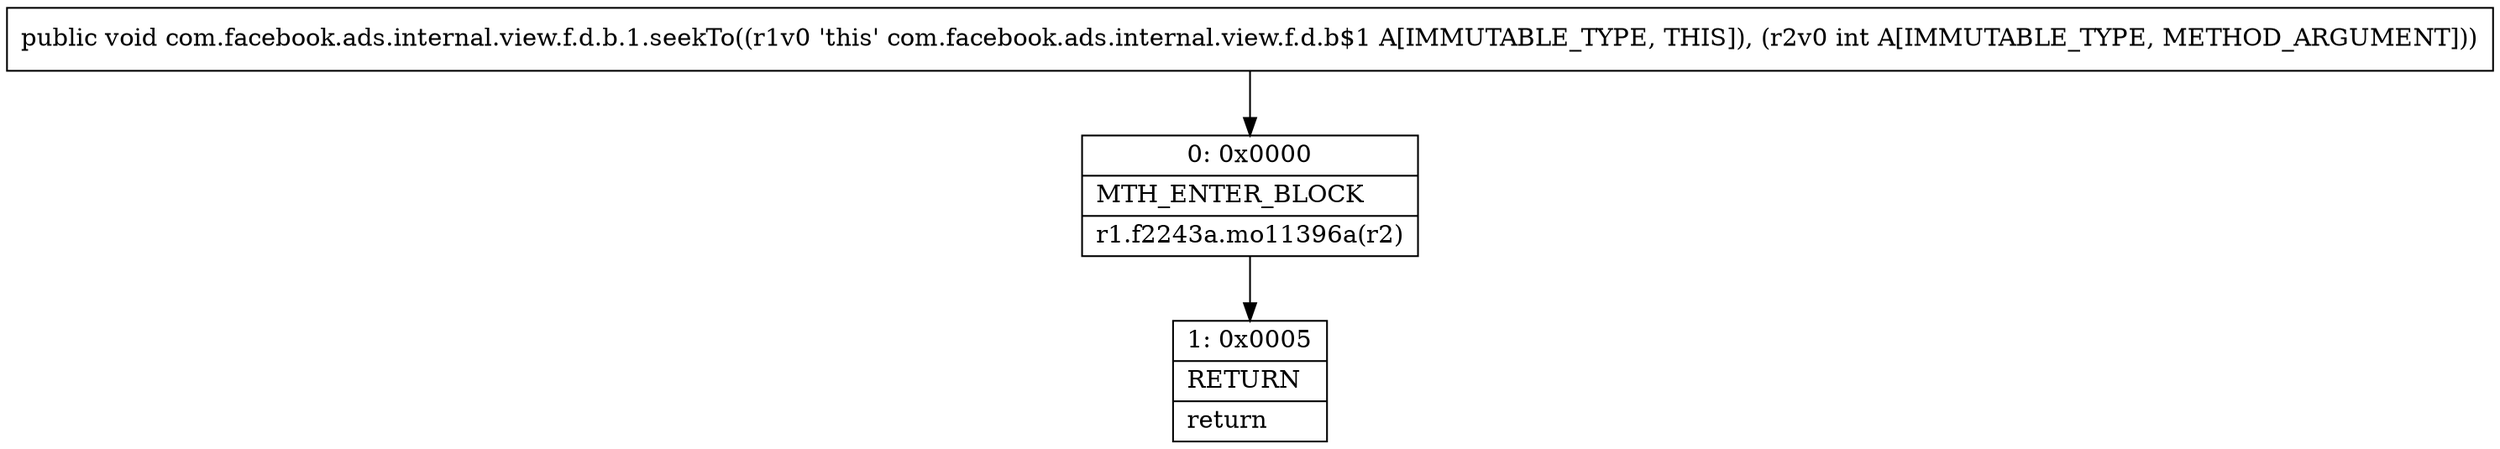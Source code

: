 digraph "CFG forcom.facebook.ads.internal.view.f.d.b.1.seekTo(I)V" {
Node_0 [shape=record,label="{0\:\ 0x0000|MTH_ENTER_BLOCK\l|r1.f2243a.mo11396a(r2)\l}"];
Node_1 [shape=record,label="{1\:\ 0x0005|RETURN\l|return\l}"];
MethodNode[shape=record,label="{public void com.facebook.ads.internal.view.f.d.b.1.seekTo((r1v0 'this' com.facebook.ads.internal.view.f.d.b$1 A[IMMUTABLE_TYPE, THIS]), (r2v0 int A[IMMUTABLE_TYPE, METHOD_ARGUMENT])) }"];
MethodNode -> Node_0;
Node_0 -> Node_1;
}

